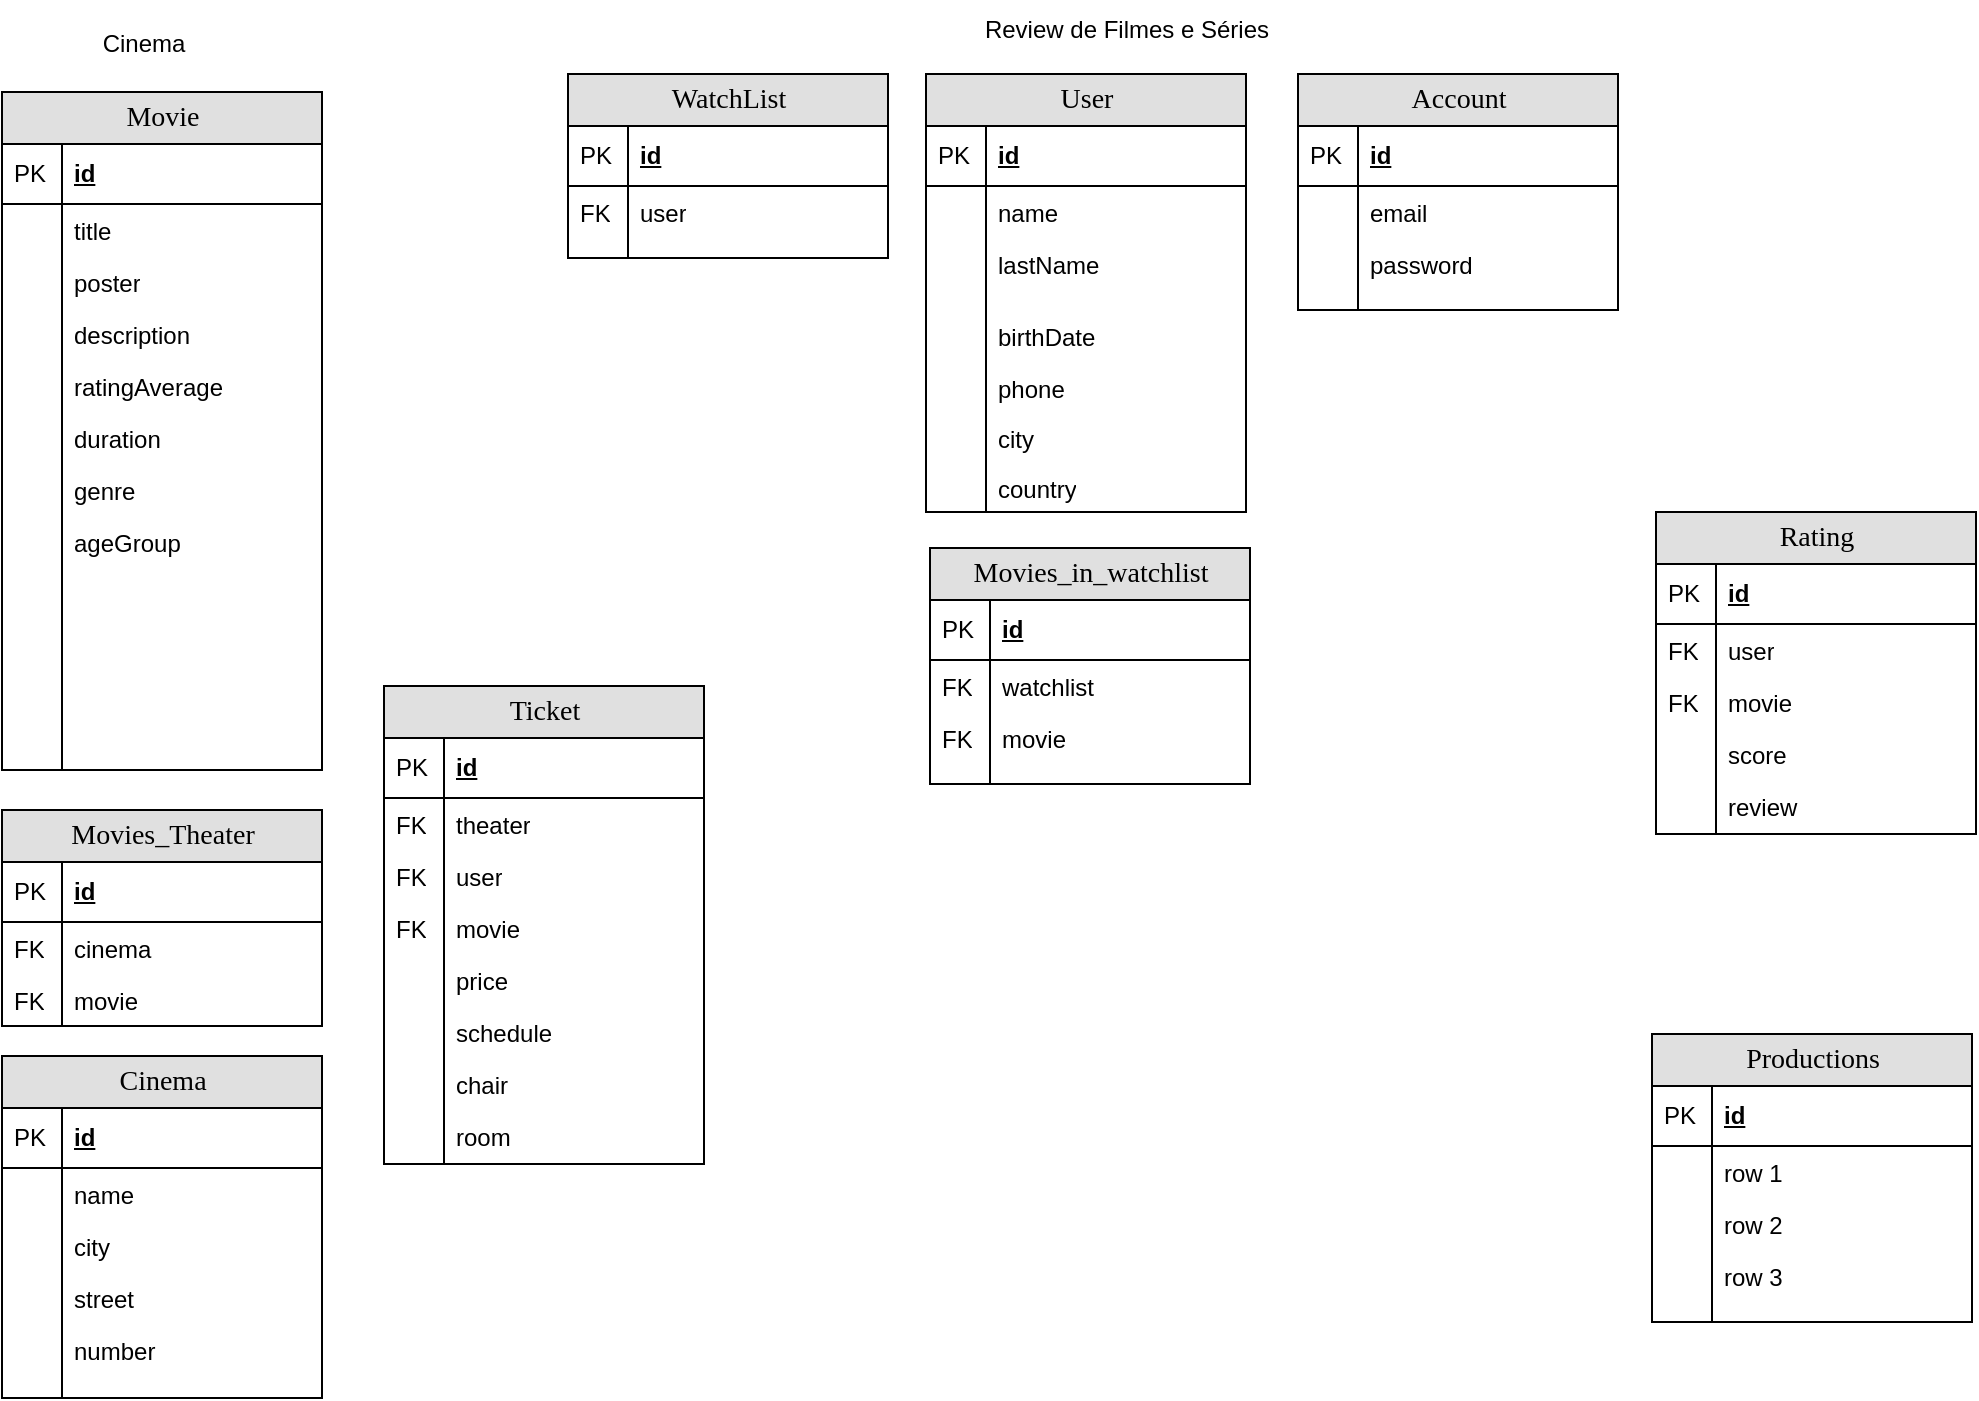 <mxfile version="17.4.0" type="device"><diagram name="RottenTomatoes" id="DR0X0hv3AWiVY8nix9t_"><mxGraphModel dx="1422" dy="763" grid="0" gridSize="10" guides="1" tooltips="1" connect="1" arrows="1" fold="1" page="1" pageScale="1" pageWidth="1100" pageHeight="850" math="0" shadow="0"><root><mxCell id="aHK4C0PspnVgb2qgL9tN-0"/><mxCell id="aHK4C0PspnVgb2qgL9tN-1" parent="aHK4C0PspnVgb2qgL9tN-0"/><mxCell id="aHK4C0PspnVgb2qgL9tN-2" value="User" style="swimlane;html=1;fontStyle=0;childLayout=stackLayout;horizontal=1;startSize=26;fillColor=#e0e0e0;horizontalStack=0;resizeParent=1;resizeLast=0;collapsible=1;marginBottom=0;swimlaneFillColor=#ffffff;align=center;rounded=0;shadow=0;comic=0;labelBackgroundColor=none;strokeWidth=1;fontFamily=Verdana;fontSize=14;swimlaneLine=1;" parent="aHK4C0PspnVgb2qgL9tN-1" vertex="1"><mxGeometry x="507" y="47" width="160" height="219" as="geometry"/></mxCell><mxCell id="aHK4C0PspnVgb2qgL9tN-3" value="id" style="shape=partialRectangle;top=0;left=0;right=0;bottom=1;html=1;align=left;verticalAlign=middle;fillColor=none;spacingLeft=34;spacingRight=4;whiteSpace=wrap;overflow=hidden;rotatable=0;points=[[0,0.5],[1,0.5]];portConstraint=eastwest;dropTarget=0;fontStyle=5;" parent="aHK4C0PspnVgb2qgL9tN-2" vertex="1"><mxGeometry y="26" width="160" height="30" as="geometry"/></mxCell><mxCell id="aHK4C0PspnVgb2qgL9tN-4" value="PK" style="shape=partialRectangle;top=0;left=0;bottom=0;html=1;fillColor=none;align=left;verticalAlign=middle;spacingLeft=4;spacingRight=4;whiteSpace=wrap;overflow=hidden;rotatable=0;points=[];portConstraint=eastwest;part=1;" parent="aHK4C0PspnVgb2qgL9tN-3" vertex="1" connectable="0"><mxGeometry width="30" height="30" as="geometry"/></mxCell><mxCell id="aHK4C0PspnVgb2qgL9tN-5" value="name" style="shape=partialRectangle;top=0;left=0;right=0;bottom=0;html=1;align=left;verticalAlign=top;fillColor=none;spacingLeft=34;spacingRight=4;whiteSpace=wrap;overflow=hidden;rotatable=0;points=[[0,0.5],[1,0.5]];portConstraint=eastwest;dropTarget=0;" parent="aHK4C0PspnVgb2qgL9tN-2" vertex="1"><mxGeometry y="56" width="160" height="26" as="geometry"/></mxCell><mxCell id="aHK4C0PspnVgb2qgL9tN-6" value="" style="shape=partialRectangle;top=0;left=0;bottom=0;html=1;fillColor=none;align=left;verticalAlign=top;spacingLeft=4;spacingRight=4;whiteSpace=wrap;overflow=hidden;rotatable=0;points=[];portConstraint=eastwest;part=1;" parent="aHK4C0PspnVgb2qgL9tN-5" vertex="1" connectable="0"><mxGeometry width="30" height="26" as="geometry"/></mxCell><mxCell id="aHK4C0PspnVgb2qgL9tN-9" value="lastName" style="shape=partialRectangle;top=0;left=0;right=0;bottom=0;html=1;align=left;verticalAlign=top;fillColor=none;spacingLeft=34;spacingRight=4;whiteSpace=wrap;overflow=hidden;rotatable=0;points=[[0,0.5],[1,0.5]];portConstraint=eastwest;dropTarget=0;" parent="aHK4C0PspnVgb2qgL9tN-2" vertex="1"><mxGeometry y="82" width="160" height="26" as="geometry"/></mxCell><mxCell id="aHK4C0PspnVgb2qgL9tN-10" value="" style="shape=partialRectangle;top=0;left=0;bottom=0;html=1;fillColor=none;align=left;verticalAlign=top;spacingLeft=4;spacingRight=4;whiteSpace=wrap;overflow=hidden;rotatable=0;points=[];portConstraint=eastwest;part=1;" parent="aHK4C0PspnVgb2qgL9tN-9" vertex="1" connectable="0"><mxGeometry width="30" height="26" as="geometry"/></mxCell><mxCell id="aHK4C0PspnVgb2qgL9tN-11" value="" style="shape=partialRectangle;top=0;left=0;right=0;bottom=0;html=1;align=left;verticalAlign=top;fillColor=none;spacingLeft=34;spacingRight=4;whiteSpace=wrap;overflow=hidden;rotatable=0;points=[[0,0.5],[1,0.5]];portConstraint=eastwest;dropTarget=0;" parent="aHK4C0PspnVgb2qgL9tN-2" vertex="1"><mxGeometry y="108" width="160" height="10" as="geometry"/></mxCell><mxCell id="aHK4C0PspnVgb2qgL9tN-12" value="" style="shape=partialRectangle;top=0;left=0;bottom=0;html=1;fillColor=none;align=left;verticalAlign=top;spacingLeft=4;spacingRight=4;whiteSpace=wrap;overflow=hidden;rotatable=0;points=[];portConstraint=eastwest;part=1;" parent="aHK4C0PspnVgb2qgL9tN-11" vertex="1" connectable="0"><mxGeometry width="30" height="10" as="geometry"/></mxCell><mxCell id="a9P1mCTKXhjv1xPVYk3y-61" value="birthDate" style="shape=partialRectangle;top=0;left=0;right=0;bottom=0;html=1;align=left;verticalAlign=top;fillColor=none;spacingLeft=34;spacingRight=4;whiteSpace=wrap;overflow=hidden;rotatable=0;points=[[0,0.5],[1,0.5]];portConstraint=eastwest;dropTarget=0;" parent="aHK4C0PspnVgb2qgL9tN-2" vertex="1"><mxGeometry y="118" width="160" height="26" as="geometry"/></mxCell><mxCell id="a9P1mCTKXhjv1xPVYk3y-62" value="" style="shape=partialRectangle;top=0;left=0;bottom=0;html=1;fillColor=none;align=left;verticalAlign=top;spacingLeft=4;spacingRight=4;whiteSpace=wrap;overflow=hidden;rotatable=0;points=[];portConstraint=eastwest;part=1;" parent="a9P1mCTKXhjv1xPVYk3y-61" vertex="1" connectable="0"><mxGeometry width="30" height="26" as="geometry"/></mxCell><mxCell id="a9P1mCTKXhjv1xPVYk3y-63" value="phone" style="shape=partialRectangle;top=0;left=0;right=0;bottom=0;html=1;align=left;verticalAlign=top;fillColor=none;spacingLeft=34;spacingRight=4;whiteSpace=wrap;overflow=hidden;rotatable=0;points=[[0,0.5],[1,0.5]];portConstraint=eastwest;dropTarget=0;" parent="aHK4C0PspnVgb2qgL9tN-2" vertex="1"><mxGeometry y="144" width="160" height="25" as="geometry"/></mxCell><mxCell id="a9P1mCTKXhjv1xPVYk3y-64" value="" style="shape=partialRectangle;top=0;left=0;bottom=0;html=1;fillColor=none;align=left;verticalAlign=top;spacingLeft=4;spacingRight=4;whiteSpace=wrap;overflow=hidden;rotatable=0;points=[];portConstraint=eastwest;part=1;" parent="a9P1mCTKXhjv1xPVYk3y-63" vertex="1" connectable="0"><mxGeometry width="30" height="25" as="geometry"/></mxCell><mxCell id="a9P1mCTKXhjv1xPVYk3y-67" value="city" style="shape=partialRectangle;top=0;left=0;right=0;bottom=0;html=1;align=left;verticalAlign=top;fillColor=none;spacingLeft=34;spacingRight=4;whiteSpace=wrap;overflow=hidden;rotatable=0;points=[[0,0.5],[1,0.5]];portConstraint=eastwest;dropTarget=0;" parent="aHK4C0PspnVgb2qgL9tN-2" vertex="1"><mxGeometry y="169" width="160" height="25" as="geometry"/></mxCell><mxCell id="a9P1mCTKXhjv1xPVYk3y-68" value="" style="shape=partialRectangle;top=0;left=0;bottom=0;html=1;fillColor=none;align=left;verticalAlign=top;spacingLeft=4;spacingRight=4;whiteSpace=wrap;overflow=hidden;rotatable=0;points=[];portConstraint=eastwest;part=1;" parent="a9P1mCTKXhjv1xPVYk3y-67" vertex="1" connectable="0"><mxGeometry width="30" height="25" as="geometry"/></mxCell><mxCell id="a9P1mCTKXhjv1xPVYk3y-65" value="country" style="shape=partialRectangle;top=0;left=0;right=0;bottom=0;html=1;align=left;verticalAlign=top;fillColor=none;spacingLeft=34;spacingRight=4;whiteSpace=wrap;overflow=hidden;rotatable=0;points=[[0,0.5],[1,0.5]];portConstraint=eastwest;dropTarget=0;" parent="aHK4C0PspnVgb2qgL9tN-2" vertex="1"><mxGeometry y="194" width="160" height="25" as="geometry"/></mxCell><mxCell id="a9P1mCTKXhjv1xPVYk3y-66" value="" style="shape=partialRectangle;top=0;left=0;bottom=0;html=1;fillColor=none;align=left;verticalAlign=top;spacingLeft=4;spacingRight=4;whiteSpace=wrap;overflow=hidden;rotatable=0;points=[];portConstraint=eastwest;part=1;" parent="a9P1mCTKXhjv1xPVYk3y-65" vertex="1" connectable="0"><mxGeometry width="30" height="25" as="geometry"/></mxCell><mxCell id="aHK4C0PspnVgb2qgL9tN-13" value="Productions" style="swimlane;html=1;fontStyle=0;childLayout=stackLayout;horizontal=1;startSize=26;fillColor=#e0e0e0;horizontalStack=0;resizeParent=1;resizeLast=0;collapsible=1;marginBottom=0;swimlaneFillColor=#ffffff;align=center;rounded=0;shadow=0;comic=0;labelBackgroundColor=none;strokeWidth=1;fontFamily=Verdana;fontSize=14" parent="aHK4C0PspnVgb2qgL9tN-1" vertex="1"><mxGeometry x="870" y="527" width="160" height="144" as="geometry"/></mxCell><mxCell id="aHK4C0PspnVgb2qgL9tN-14" value="id" style="shape=partialRectangle;top=0;left=0;right=0;bottom=1;html=1;align=left;verticalAlign=middle;fillColor=none;spacingLeft=34;spacingRight=4;whiteSpace=wrap;overflow=hidden;rotatable=0;points=[[0,0.5],[1,0.5]];portConstraint=eastwest;dropTarget=0;fontStyle=5;" parent="aHK4C0PspnVgb2qgL9tN-13" vertex="1"><mxGeometry y="26" width="160" height="30" as="geometry"/></mxCell><mxCell id="aHK4C0PspnVgb2qgL9tN-15" value="PK" style="shape=partialRectangle;top=0;left=0;bottom=0;html=1;fillColor=none;align=left;verticalAlign=middle;spacingLeft=4;spacingRight=4;whiteSpace=wrap;overflow=hidden;rotatable=0;points=[];portConstraint=eastwest;part=1;" parent="aHK4C0PspnVgb2qgL9tN-14" vertex="1" connectable="0"><mxGeometry width="30" height="30" as="geometry"/></mxCell><mxCell id="aHK4C0PspnVgb2qgL9tN-16" value="row 1" style="shape=partialRectangle;top=0;left=0;right=0;bottom=0;html=1;align=left;verticalAlign=top;fillColor=none;spacingLeft=34;spacingRight=4;whiteSpace=wrap;overflow=hidden;rotatable=0;points=[[0,0.5],[1,0.5]];portConstraint=eastwest;dropTarget=0;" parent="aHK4C0PspnVgb2qgL9tN-13" vertex="1"><mxGeometry y="56" width="160" height="26" as="geometry"/></mxCell><mxCell id="aHK4C0PspnVgb2qgL9tN-17" value="" style="shape=partialRectangle;top=0;left=0;bottom=0;html=1;fillColor=none;align=left;verticalAlign=top;spacingLeft=4;spacingRight=4;whiteSpace=wrap;overflow=hidden;rotatable=0;points=[];portConstraint=eastwest;part=1;" parent="aHK4C0PspnVgb2qgL9tN-16" vertex="1" connectable="0"><mxGeometry width="30" height="26" as="geometry"/></mxCell><mxCell id="aHK4C0PspnVgb2qgL9tN-18" value="row 2" style="shape=partialRectangle;top=0;left=0;right=0;bottom=0;html=1;align=left;verticalAlign=top;fillColor=none;spacingLeft=34;spacingRight=4;whiteSpace=wrap;overflow=hidden;rotatable=0;points=[[0,0.5],[1,0.5]];portConstraint=eastwest;dropTarget=0;" parent="aHK4C0PspnVgb2qgL9tN-13" vertex="1"><mxGeometry y="82" width="160" height="26" as="geometry"/></mxCell><mxCell id="aHK4C0PspnVgb2qgL9tN-19" value="" style="shape=partialRectangle;top=0;left=0;bottom=0;html=1;fillColor=none;align=left;verticalAlign=top;spacingLeft=4;spacingRight=4;whiteSpace=wrap;overflow=hidden;rotatable=0;points=[];portConstraint=eastwest;part=1;" parent="aHK4C0PspnVgb2qgL9tN-18" vertex="1" connectable="0"><mxGeometry width="30" height="26" as="geometry"/></mxCell><mxCell id="aHK4C0PspnVgb2qgL9tN-20" value="row 3" style="shape=partialRectangle;top=0;left=0;right=0;bottom=0;html=1;align=left;verticalAlign=top;fillColor=none;spacingLeft=34;spacingRight=4;whiteSpace=wrap;overflow=hidden;rotatable=0;points=[[0,0.5],[1,0.5]];portConstraint=eastwest;dropTarget=0;" parent="aHK4C0PspnVgb2qgL9tN-13" vertex="1"><mxGeometry y="108" width="160" height="26" as="geometry"/></mxCell><mxCell id="aHK4C0PspnVgb2qgL9tN-21" value="" style="shape=partialRectangle;top=0;left=0;bottom=0;html=1;fillColor=none;align=left;verticalAlign=top;spacingLeft=4;spacingRight=4;whiteSpace=wrap;overflow=hidden;rotatable=0;points=[];portConstraint=eastwest;part=1;" parent="aHK4C0PspnVgb2qgL9tN-20" vertex="1" connectable="0"><mxGeometry width="30" height="26" as="geometry"/></mxCell><mxCell id="aHK4C0PspnVgb2qgL9tN-22" value="" style="shape=partialRectangle;top=0;left=0;right=0;bottom=0;html=1;align=left;verticalAlign=top;fillColor=none;spacingLeft=34;spacingRight=4;whiteSpace=wrap;overflow=hidden;rotatable=0;points=[[0,0.5],[1,0.5]];portConstraint=eastwest;dropTarget=0;" parent="aHK4C0PspnVgb2qgL9tN-13" vertex="1"><mxGeometry y="134" width="160" height="10" as="geometry"/></mxCell><mxCell id="aHK4C0PspnVgb2qgL9tN-23" value="" style="shape=partialRectangle;top=0;left=0;bottom=0;html=1;fillColor=none;align=left;verticalAlign=top;spacingLeft=4;spacingRight=4;whiteSpace=wrap;overflow=hidden;rotatable=0;points=[];portConstraint=eastwest;part=1;" parent="aHK4C0PspnVgb2qgL9tN-22" vertex="1" connectable="0"><mxGeometry width="30" height="10" as="geometry"/></mxCell><mxCell id="aHK4C0PspnVgb2qgL9tN-24" value="Rating" style="swimlane;html=1;fontStyle=0;childLayout=stackLayout;horizontal=1;startSize=26;fillColor=#e0e0e0;horizontalStack=0;resizeParent=1;resizeLast=0;collapsible=1;marginBottom=0;swimlaneFillColor=#ffffff;align=center;rounded=0;shadow=0;comic=0;labelBackgroundColor=none;strokeWidth=1;fontFamily=Verdana;fontSize=14" parent="aHK4C0PspnVgb2qgL9tN-1" vertex="1"><mxGeometry x="872" y="266" width="160" height="161" as="geometry"/></mxCell><mxCell id="aHK4C0PspnVgb2qgL9tN-25" value="id" style="shape=partialRectangle;top=0;left=0;right=0;bottom=1;html=1;align=left;verticalAlign=middle;fillColor=none;spacingLeft=34;spacingRight=4;whiteSpace=wrap;overflow=hidden;rotatable=0;points=[[0,0.5],[1,0.5]];portConstraint=eastwest;dropTarget=0;fontStyle=5;" parent="aHK4C0PspnVgb2qgL9tN-24" vertex="1"><mxGeometry y="26" width="160" height="30" as="geometry"/></mxCell><mxCell id="aHK4C0PspnVgb2qgL9tN-26" value="PK" style="shape=partialRectangle;top=0;left=0;bottom=0;html=1;fillColor=none;align=left;verticalAlign=middle;spacingLeft=4;spacingRight=4;whiteSpace=wrap;overflow=hidden;rotatable=0;points=[];portConstraint=eastwest;part=1;" parent="aHK4C0PspnVgb2qgL9tN-25" vertex="1" connectable="0"><mxGeometry width="30" height="30" as="geometry"/></mxCell><mxCell id="aHK4C0PspnVgb2qgL9tN-27" value="user" style="shape=partialRectangle;top=0;left=0;right=0;bottom=0;html=1;align=left;verticalAlign=top;fillColor=none;spacingLeft=34;spacingRight=4;whiteSpace=wrap;overflow=hidden;rotatable=0;points=[[0,0.5],[1,0.5]];portConstraint=eastwest;dropTarget=0;" parent="aHK4C0PspnVgb2qgL9tN-24" vertex="1"><mxGeometry y="56" width="160" height="26" as="geometry"/></mxCell><mxCell id="aHK4C0PspnVgb2qgL9tN-28" value="FK" style="shape=partialRectangle;top=0;left=0;bottom=0;html=1;fillColor=none;align=left;verticalAlign=top;spacingLeft=4;spacingRight=4;whiteSpace=wrap;overflow=hidden;rotatable=0;points=[];portConstraint=eastwest;part=1;" parent="aHK4C0PspnVgb2qgL9tN-27" vertex="1" connectable="0"><mxGeometry width="30" height="26" as="geometry"/></mxCell><mxCell id="aHK4C0PspnVgb2qgL9tN-29" value="movie" style="shape=partialRectangle;top=0;left=0;right=0;bottom=0;html=1;align=left;verticalAlign=top;fillColor=none;spacingLeft=34;spacingRight=4;whiteSpace=wrap;overflow=hidden;rotatable=0;points=[[0,0.5],[1,0.5]];portConstraint=eastwest;dropTarget=0;" parent="aHK4C0PspnVgb2qgL9tN-24" vertex="1"><mxGeometry y="82" width="160" height="26" as="geometry"/></mxCell><mxCell id="aHK4C0PspnVgb2qgL9tN-30" value="FK" style="shape=partialRectangle;top=0;left=0;bottom=0;html=1;fillColor=none;align=left;verticalAlign=top;spacingLeft=4;spacingRight=4;whiteSpace=wrap;overflow=hidden;rotatable=0;points=[];portConstraint=eastwest;part=1;" parent="aHK4C0PspnVgb2qgL9tN-29" vertex="1" connectable="0"><mxGeometry width="30" height="26" as="geometry"/></mxCell><mxCell id="aHK4C0PspnVgb2qgL9tN-31" value="score" style="shape=partialRectangle;top=0;left=0;right=0;bottom=0;html=1;align=left;verticalAlign=top;fillColor=none;spacingLeft=34;spacingRight=4;whiteSpace=wrap;overflow=hidden;rotatable=0;points=[[0,0.5],[1,0.5]];portConstraint=eastwest;dropTarget=0;" parent="aHK4C0PspnVgb2qgL9tN-24" vertex="1"><mxGeometry y="108" width="160" height="26" as="geometry"/></mxCell><mxCell id="aHK4C0PspnVgb2qgL9tN-32" value="" style="shape=partialRectangle;top=0;left=0;bottom=0;html=1;fillColor=none;align=left;verticalAlign=top;spacingLeft=4;spacingRight=4;whiteSpace=wrap;overflow=hidden;rotatable=0;points=[];portConstraint=eastwest;part=1;" parent="aHK4C0PspnVgb2qgL9tN-31" vertex="1" connectable="0"><mxGeometry width="30" height="26" as="geometry"/></mxCell><mxCell id="VkgyCpruVL_7nRm2e1j5-2" value="review" style="shape=partialRectangle;top=0;left=0;right=0;bottom=0;html=1;align=left;verticalAlign=top;fillColor=none;spacingLeft=34;spacingRight=4;whiteSpace=wrap;overflow=hidden;rotatable=0;points=[[0,0.5],[1,0.5]];portConstraint=eastwest;dropTarget=0;" vertex="1" parent="aHK4C0PspnVgb2qgL9tN-24"><mxGeometry y="134" width="160" height="26" as="geometry"/></mxCell><mxCell id="VkgyCpruVL_7nRm2e1j5-3" value="" style="shape=partialRectangle;top=0;left=0;bottom=0;html=1;fillColor=none;align=left;verticalAlign=top;spacingLeft=4;spacingRight=4;whiteSpace=wrap;overflow=hidden;rotatable=0;points=[];portConstraint=eastwest;part=1;" vertex="1" connectable="0" parent="VkgyCpruVL_7nRm2e1j5-2"><mxGeometry width="30" height="26" as="geometry"/></mxCell><mxCell id="aHK4C0PspnVgb2qgL9tN-35" value="Account" style="swimlane;html=1;fontStyle=0;childLayout=stackLayout;horizontal=1;startSize=26;fillColor=#e0e0e0;horizontalStack=0;resizeParent=1;resizeLast=0;collapsible=1;marginBottom=0;swimlaneFillColor=#ffffff;align=center;rounded=0;shadow=0;comic=0;labelBackgroundColor=none;strokeWidth=1;fontFamily=Verdana;fontSize=14;swimlaneLine=1;" parent="aHK4C0PspnVgb2qgL9tN-1" vertex="1"><mxGeometry x="693" y="47" width="160" height="118" as="geometry"/></mxCell><mxCell id="aHK4C0PspnVgb2qgL9tN-36" value="id" style="shape=partialRectangle;top=0;left=0;right=0;bottom=1;html=1;align=left;verticalAlign=middle;fillColor=none;spacingLeft=34;spacingRight=4;whiteSpace=wrap;overflow=hidden;rotatable=0;points=[[0,0.5],[1,0.5]];portConstraint=eastwest;dropTarget=0;fontStyle=5;" parent="aHK4C0PspnVgb2qgL9tN-35" vertex="1"><mxGeometry y="26" width="160" height="30" as="geometry"/></mxCell><mxCell id="aHK4C0PspnVgb2qgL9tN-37" value="PK" style="shape=partialRectangle;top=0;left=0;bottom=0;html=1;fillColor=none;align=left;verticalAlign=middle;spacingLeft=4;spacingRight=4;whiteSpace=wrap;overflow=hidden;rotatable=0;points=[];portConstraint=eastwest;part=1;" parent="aHK4C0PspnVgb2qgL9tN-36" vertex="1" connectable="0"><mxGeometry width="30" height="30" as="geometry"/></mxCell><mxCell id="aHK4C0PspnVgb2qgL9tN-38" value="email" style="shape=partialRectangle;top=0;left=0;right=0;bottom=0;html=1;align=left;verticalAlign=top;fillColor=none;spacingLeft=34;spacingRight=4;whiteSpace=wrap;overflow=hidden;rotatable=0;points=[[0,0.5],[1,0.5]];portConstraint=eastwest;dropTarget=0;" parent="aHK4C0PspnVgb2qgL9tN-35" vertex="1"><mxGeometry y="56" width="160" height="26" as="geometry"/></mxCell><mxCell id="aHK4C0PspnVgb2qgL9tN-39" value="" style="shape=partialRectangle;top=0;left=0;bottom=0;html=1;fillColor=none;align=left;verticalAlign=top;spacingLeft=4;spacingRight=4;whiteSpace=wrap;overflow=hidden;rotatable=0;points=[];portConstraint=eastwest;part=1;" parent="aHK4C0PspnVgb2qgL9tN-38" vertex="1" connectable="0"><mxGeometry width="30" height="26" as="geometry"/></mxCell><mxCell id="aHK4C0PspnVgb2qgL9tN-40" value="password" style="shape=partialRectangle;top=0;left=0;right=0;bottom=0;html=1;align=left;verticalAlign=top;fillColor=none;spacingLeft=34;spacingRight=4;whiteSpace=wrap;overflow=hidden;rotatable=0;points=[[0,0.5],[1,0.5]];portConstraint=eastwest;dropTarget=0;" parent="aHK4C0PspnVgb2qgL9tN-35" vertex="1"><mxGeometry y="82" width="160" height="26" as="geometry"/></mxCell><mxCell id="aHK4C0PspnVgb2qgL9tN-41" value="" style="shape=partialRectangle;top=0;left=0;bottom=0;html=1;fillColor=none;align=left;verticalAlign=top;spacingLeft=4;spacingRight=4;whiteSpace=wrap;overflow=hidden;rotatable=0;points=[];portConstraint=eastwest;part=1;" parent="aHK4C0PspnVgb2qgL9tN-40" vertex="1" connectable="0"><mxGeometry width="30" height="26" as="geometry"/></mxCell><mxCell id="aHK4C0PspnVgb2qgL9tN-44" value="" style="shape=partialRectangle;top=0;left=0;right=0;bottom=0;html=1;align=left;verticalAlign=top;fillColor=none;spacingLeft=34;spacingRight=4;whiteSpace=wrap;overflow=hidden;rotatable=0;points=[[0,0.5],[1,0.5]];portConstraint=eastwest;dropTarget=0;" parent="aHK4C0PspnVgb2qgL9tN-35" vertex="1"><mxGeometry y="108" width="160" height="10" as="geometry"/></mxCell><mxCell id="aHK4C0PspnVgb2qgL9tN-45" value="" style="shape=partialRectangle;top=0;left=0;bottom=0;html=1;fillColor=none;align=left;verticalAlign=top;spacingLeft=4;spacingRight=4;whiteSpace=wrap;overflow=hidden;rotatable=0;points=[];portConstraint=eastwest;part=1;" parent="aHK4C0PspnVgb2qgL9tN-44" vertex="1" connectable="0"><mxGeometry width="30" height="10" as="geometry"/></mxCell><mxCell id="aHK4C0PspnVgb2qgL9tN-79" value="WatchList" style="swimlane;html=1;fontStyle=0;childLayout=stackLayout;horizontal=1;startSize=26;fillColor=#e0e0e0;horizontalStack=0;resizeParent=1;resizeLast=0;collapsible=1;marginBottom=0;swimlaneFillColor=#ffffff;align=center;rounded=0;shadow=0;comic=0;labelBackgroundColor=none;strokeWidth=1;fontFamily=Verdana;fontSize=14" parent="aHK4C0PspnVgb2qgL9tN-1" vertex="1"><mxGeometry x="328" y="47" width="160" height="92" as="geometry"/></mxCell><mxCell id="aHK4C0PspnVgb2qgL9tN-80" value="id" style="shape=partialRectangle;top=0;left=0;right=0;bottom=1;html=1;align=left;verticalAlign=middle;fillColor=none;spacingLeft=34;spacingRight=4;whiteSpace=wrap;overflow=hidden;rotatable=0;points=[[0,0.5],[1,0.5]];portConstraint=eastwest;dropTarget=0;fontStyle=5;" parent="aHK4C0PspnVgb2qgL9tN-79" vertex="1"><mxGeometry y="26" width="160" height="30" as="geometry"/></mxCell><mxCell id="aHK4C0PspnVgb2qgL9tN-81" value="PK" style="shape=partialRectangle;top=0;left=0;bottom=0;html=1;fillColor=none;align=left;verticalAlign=middle;spacingLeft=4;spacingRight=4;whiteSpace=wrap;overflow=hidden;rotatable=0;points=[];portConstraint=eastwest;part=1;" parent="aHK4C0PspnVgb2qgL9tN-80" vertex="1" connectable="0"><mxGeometry width="30" height="30" as="geometry"/></mxCell><mxCell id="aHK4C0PspnVgb2qgL9tN-82" value="user" style="shape=partialRectangle;top=0;left=0;right=0;bottom=0;html=1;align=left;verticalAlign=top;fillColor=none;spacingLeft=34;spacingRight=4;whiteSpace=wrap;overflow=hidden;rotatable=0;points=[[0,0.5],[1,0.5]];portConstraint=eastwest;dropTarget=0;" parent="aHK4C0PspnVgb2qgL9tN-79" vertex="1"><mxGeometry y="56" width="160" height="26" as="geometry"/></mxCell><mxCell id="aHK4C0PspnVgb2qgL9tN-83" value="FK" style="shape=partialRectangle;top=0;left=0;bottom=0;html=1;fillColor=none;align=left;verticalAlign=top;spacingLeft=4;spacingRight=4;whiteSpace=wrap;overflow=hidden;rotatable=0;points=[];portConstraint=eastwest;part=1;" parent="aHK4C0PspnVgb2qgL9tN-82" vertex="1" connectable="0"><mxGeometry width="30" height="26" as="geometry"/></mxCell><mxCell id="aHK4C0PspnVgb2qgL9tN-88" value="" style="shape=partialRectangle;top=0;left=0;right=0;bottom=0;html=1;align=left;verticalAlign=top;fillColor=none;spacingLeft=34;spacingRight=4;whiteSpace=wrap;overflow=hidden;rotatable=0;points=[[0,0.5],[1,0.5]];portConstraint=eastwest;dropTarget=0;" parent="aHK4C0PspnVgb2qgL9tN-79" vertex="1"><mxGeometry y="82" width="160" height="10" as="geometry"/></mxCell><mxCell id="aHK4C0PspnVgb2qgL9tN-89" value="" style="shape=partialRectangle;top=0;left=0;bottom=0;html=1;fillColor=none;align=left;verticalAlign=top;spacingLeft=4;spacingRight=4;whiteSpace=wrap;overflow=hidden;rotatable=0;points=[];portConstraint=eastwest;part=1;" parent="aHK4C0PspnVgb2qgL9tN-88" vertex="1" connectable="0"><mxGeometry width="30" height="10" as="geometry"/></mxCell><mxCell id="S0InSsUaVe5bVqwkCDL3-0" value="Movie" style="swimlane;html=1;fontStyle=0;childLayout=stackLayout;horizontal=1;startSize=26;fillColor=#e0e0e0;horizontalStack=0;resizeParent=1;resizeLast=0;collapsible=1;marginBottom=0;swimlaneFillColor=#ffffff;align=center;rounded=0;shadow=0;comic=0;labelBackgroundColor=none;strokeWidth=1;fontFamily=Verdana;fontSize=14" parent="aHK4C0PspnVgb2qgL9tN-1" vertex="1"><mxGeometry x="45" y="56" width="160" height="339" as="geometry"/></mxCell><mxCell id="S0InSsUaVe5bVqwkCDL3-1" value="id" style="shape=partialRectangle;top=0;left=0;right=0;bottom=1;html=1;align=left;verticalAlign=middle;fillColor=none;spacingLeft=34;spacingRight=4;whiteSpace=wrap;overflow=hidden;rotatable=0;points=[[0,0.5],[1,0.5]];portConstraint=eastwest;dropTarget=0;fontStyle=5;" parent="S0InSsUaVe5bVqwkCDL3-0" vertex="1"><mxGeometry y="26" width="160" height="30" as="geometry"/></mxCell><mxCell id="S0InSsUaVe5bVqwkCDL3-2" value="PK" style="shape=partialRectangle;top=0;left=0;bottom=0;html=1;fillColor=none;align=left;verticalAlign=middle;spacingLeft=4;spacingRight=4;whiteSpace=wrap;overflow=hidden;rotatable=0;points=[];portConstraint=eastwest;part=1;" parent="S0InSsUaVe5bVqwkCDL3-1" vertex="1" connectable="0"><mxGeometry width="30" height="30" as="geometry"/></mxCell><mxCell id="S0InSsUaVe5bVqwkCDL3-3" value="title" style="shape=partialRectangle;top=0;left=0;right=0;bottom=0;html=1;align=left;verticalAlign=top;fillColor=none;spacingLeft=34;spacingRight=4;whiteSpace=wrap;overflow=hidden;rotatable=0;points=[[0,0.5],[1,0.5]];portConstraint=eastwest;dropTarget=0;" parent="S0InSsUaVe5bVqwkCDL3-0" vertex="1"><mxGeometry y="56" width="160" height="26" as="geometry"/></mxCell><mxCell id="S0InSsUaVe5bVqwkCDL3-4" value="" style="shape=partialRectangle;top=0;left=0;bottom=0;html=1;fillColor=none;align=left;verticalAlign=top;spacingLeft=4;spacingRight=4;whiteSpace=wrap;overflow=hidden;rotatable=0;points=[];portConstraint=eastwest;part=1;" parent="S0InSsUaVe5bVqwkCDL3-3" vertex="1" connectable="0"><mxGeometry width="30" height="26" as="geometry"/></mxCell><mxCell id="S0InSsUaVe5bVqwkCDL3-5" value="poster" style="shape=partialRectangle;top=0;left=0;right=0;bottom=0;html=1;align=left;verticalAlign=top;fillColor=none;spacingLeft=34;spacingRight=4;whiteSpace=wrap;overflow=hidden;rotatable=0;points=[[0,0.5],[1,0.5]];portConstraint=eastwest;dropTarget=0;" parent="S0InSsUaVe5bVqwkCDL3-0" vertex="1"><mxGeometry y="82" width="160" height="26" as="geometry"/></mxCell><mxCell id="S0InSsUaVe5bVqwkCDL3-6" value="" style="shape=partialRectangle;top=0;left=0;bottom=0;html=1;fillColor=none;align=left;verticalAlign=top;spacingLeft=4;spacingRight=4;whiteSpace=wrap;overflow=hidden;rotatable=0;points=[];portConstraint=eastwest;part=1;" parent="S0InSsUaVe5bVqwkCDL3-5" vertex="1" connectable="0"><mxGeometry width="30" height="26" as="geometry"/></mxCell><mxCell id="a9P1mCTKXhjv1xPVYk3y-4" value="description" style="shape=partialRectangle;top=0;left=0;right=0;bottom=0;html=1;align=left;verticalAlign=top;fillColor=none;spacingLeft=34;spacingRight=4;whiteSpace=wrap;overflow=hidden;rotatable=0;points=[[0,0.5],[1,0.5]];portConstraint=eastwest;dropTarget=0;" parent="S0InSsUaVe5bVqwkCDL3-0" vertex="1"><mxGeometry y="108" width="160" height="26" as="geometry"/></mxCell><mxCell id="a9P1mCTKXhjv1xPVYk3y-5" value="" style="shape=partialRectangle;top=0;left=0;bottom=0;html=1;fillColor=none;align=left;verticalAlign=top;spacingLeft=4;spacingRight=4;whiteSpace=wrap;overflow=hidden;rotatable=0;points=[];portConstraint=eastwest;part=1;" parent="a9P1mCTKXhjv1xPVYk3y-4" vertex="1" connectable="0"><mxGeometry width="30" height="26" as="geometry"/></mxCell><mxCell id="a9P1mCTKXhjv1xPVYk3y-6" value="ratingAverage" style="shape=partialRectangle;top=0;left=0;right=0;bottom=0;html=1;align=left;verticalAlign=top;fillColor=none;spacingLeft=34;spacingRight=4;whiteSpace=wrap;overflow=hidden;rotatable=0;points=[[0,0.5],[1,0.5]];portConstraint=eastwest;dropTarget=0;" parent="S0InSsUaVe5bVqwkCDL3-0" vertex="1"><mxGeometry y="134" width="160" height="26" as="geometry"/></mxCell><mxCell id="a9P1mCTKXhjv1xPVYk3y-7" value="" style="shape=partialRectangle;top=0;left=0;bottom=0;html=1;fillColor=none;align=left;verticalAlign=top;spacingLeft=4;spacingRight=4;whiteSpace=wrap;overflow=hidden;rotatable=0;points=[];portConstraint=eastwest;part=1;" parent="a9P1mCTKXhjv1xPVYk3y-6" vertex="1" connectable="0"><mxGeometry width="30" height="26" as="geometry"/></mxCell><mxCell id="a9P1mCTKXhjv1xPVYk3y-12" value="duration&lt;br&gt;" style="shape=partialRectangle;top=0;left=0;right=0;bottom=0;html=1;align=left;verticalAlign=top;fillColor=none;spacingLeft=34;spacingRight=4;whiteSpace=wrap;overflow=hidden;rotatable=0;points=[[0,0.5],[1,0.5]];portConstraint=eastwest;dropTarget=0;" parent="S0InSsUaVe5bVqwkCDL3-0" vertex="1"><mxGeometry y="160" width="160" height="26" as="geometry"/></mxCell><mxCell id="a9P1mCTKXhjv1xPVYk3y-13" value="" style="shape=partialRectangle;top=0;left=0;bottom=0;html=1;fillColor=none;align=left;verticalAlign=top;spacingLeft=4;spacingRight=4;whiteSpace=wrap;overflow=hidden;rotatable=0;points=[];portConstraint=eastwest;part=1;" parent="a9P1mCTKXhjv1xPVYk3y-12" vertex="1" connectable="0"><mxGeometry width="30" height="26" as="geometry"/></mxCell><mxCell id="a9P1mCTKXhjv1xPVYk3y-14" value="genre" style="shape=partialRectangle;top=0;left=0;right=0;bottom=0;html=1;align=left;verticalAlign=top;fillColor=none;spacingLeft=34;spacingRight=4;whiteSpace=wrap;overflow=hidden;rotatable=0;points=[[0,0.5],[1,0.5]];portConstraint=eastwest;dropTarget=0;" parent="S0InSsUaVe5bVqwkCDL3-0" vertex="1"><mxGeometry y="186" width="160" height="26" as="geometry"/></mxCell><mxCell id="a9P1mCTKXhjv1xPVYk3y-15" value="" style="shape=partialRectangle;top=0;left=0;bottom=0;html=1;fillColor=none;align=left;verticalAlign=top;spacingLeft=4;spacingRight=4;whiteSpace=wrap;overflow=hidden;rotatable=0;points=[];portConstraint=eastwest;part=1;" parent="a9P1mCTKXhjv1xPVYk3y-14" vertex="1" connectable="0"><mxGeometry width="30" height="26" as="geometry"/></mxCell><mxCell id="a9P1mCTKXhjv1xPVYk3y-22" value="ageGroup" style="shape=partialRectangle;top=0;left=0;right=0;bottom=0;html=1;align=left;verticalAlign=top;fillColor=none;spacingLeft=34;spacingRight=4;whiteSpace=wrap;overflow=hidden;rotatable=0;points=[[0,0.5],[1,0.5]];portConstraint=eastwest;dropTarget=0;" parent="S0InSsUaVe5bVqwkCDL3-0" vertex="1"><mxGeometry y="212" width="160" height="36" as="geometry"/></mxCell><mxCell id="a9P1mCTKXhjv1xPVYk3y-23" value="" style="shape=partialRectangle;top=0;left=0;bottom=0;html=1;fillColor=none;align=left;verticalAlign=top;spacingLeft=4;spacingRight=4;whiteSpace=wrap;overflow=hidden;rotatable=0;points=[];portConstraint=eastwest;part=1;" parent="a9P1mCTKXhjv1xPVYk3y-22" vertex="1" connectable="0"><mxGeometry width="30" height="36" as="geometry"/></mxCell><mxCell id="S0InSsUaVe5bVqwkCDL3-9" value="" style="shape=partialRectangle;top=0;left=0;right=0;bottom=0;html=1;align=left;verticalAlign=top;fillColor=none;spacingLeft=34;spacingRight=4;whiteSpace=wrap;overflow=hidden;rotatable=0;points=[[0,0.5],[1,0.5]];portConstraint=eastwest;dropTarget=0;" parent="S0InSsUaVe5bVqwkCDL3-0" vertex="1"><mxGeometry y="248" width="160" height="91" as="geometry"/></mxCell><mxCell id="S0InSsUaVe5bVqwkCDL3-10" value="" style="shape=partialRectangle;top=0;left=0;bottom=0;html=1;fillColor=none;align=left;verticalAlign=top;spacingLeft=4;spacingRight=4;whiteSpace=wrap;overflow=hidden;rotatable=0;points=[];portConstraint=eastwest;part=1;" parent="S0InSsUaVe5bVqwkCDL3-9" vertex="1" connectable="0"><mxGeometry width="30" height="91" as="geometry"/></mxCell><mxCell id="S0InSsUaVe5bVqwkCDL3-11" value="Ticket" style="swimlane;html=1;fontStyle=0;childLayout=stackLayout;horizontal=1;startSize=26;fillColor=#e0e0e0;horizontalStack=0;resizeParent=1;resizeLast=0;collapsible=1;marginBottom=0;swimlaneFillColor=#ffffff;align=center;rounded=0;shadow=0;comic=0;labelBackgroundColor=none;strokeWidth=1;fontFamily=Verdana;fontSize=14" parent="aHK4C0PspnVgb2qgL9tN-1" vertex="1"><mxGeometry x="236" y="353" width="160" height="239" as="geometry"/></mxCell><mxCell id="S0InSsUaVe5bVqwkCDL3-12" value="id" style="shape=partialRectangle;top=0;left=0;right=0;bottom=1;html=1;align=left;verticalAlign=middle;fillColor=none;spacingLeft=34;spacingRight=4;whiteSpace=wrap;overflow=hidden;rotatable=0;points=[[0,0.5],[1,0.5]];portConstraint=eastwest;dropTarget=0;fontStyle=5;" parent="S0InSsUaVe5bVqwkCDL3-11" vertex="1"><mxGeometry y="26" width="160" height="30" as="geometry"/></mxCell><mxCell id="S0InSsUaVe5bVqwkCDL3-13" value="PK" style="shape=partialRectangle;top=0;left=0;bottom=0;html=1;fillColor=none;align=left;verticalAlign=middle;spacingLeft=4;spacingRight=4;whiteSpace=wrap;overflow=hidden;rotatable=0;points=[];portConstraint=eastwest;part=1;" parent="S0InSsUaVe5bVqwkCDL3-12" vertex="1" connectable="0"><mxGeometry width="30" height="30" as="geometry"/></mxCell><mxCell id="a9P1mCTKXhjv1xPVYk3y-18" value="theater" style="shape=partialRectangle;top=0;left=0;right=0;bottom=0;html=1;align=left;verticalAlign=top;fillColor=none;spacingLeft=34;spacingRight=4;whiteSpace=wrap;overflow=hidden;rotatable=0;points=[[0,0.5],[1,0.5]];portConstraint=eastwest;dropTarget=0;" parent="S0InSsUaVe5bVqwkCDL3-11" vertex="1"><mxGeometry y="56" width="160" height="26" as="geometry"/></mxCell><mxCell id="a9P1mCTKXhjv1xPVYk3y-19" value="FK" style="shape=partialRectangle;top=0;left=0;bottom=0;html=1;fillColor=none;align=left;verticalAlign=top;spacingLeft=4;spacingRight=4;whiteSpace=wrap;overflow=hidden;rotatable=0;points=[];portConstraint=eastwest;part=1;" parent="a9P1mCTKXhjv1xPVYk3y-18" vertex="1" connectable="0"><mxGeometry width="30" height="26" as="geometry"/></mxCell><mxCell id="a9P1mCTKXhjv1xPVYk3y-10" value="user" style="shape=partialRectangle;top=0;left=0;right=0;bottom=0;html=1;align=left;verticalAlign=top;fillColor=none;spacingLeft=34;spacingRight=4;whiteSpace=wrap;overflow=hidden;rotatable=0;points=[[0,0.5],[1,0.5]];portConstraint=eastwest;dropTarget=0;" parent="S0InSsUaVe5bVqwkCDL3-11" vertex="1"><mxGeometry y="82" width="160" height="26" as="geometry"/></mxCell><mxCell id="a9P1mCTKXhjv1xPVYk3y-11" value="FK" style="shape=partialRectangle;top=0;left=0;bottom=0;html=1;fillColor=none;align=left;verticalAlign=top;spacingLeft=4;spacingRight=4;whiteSpace=wrap;overflow=hidden;rotatable=0;points=[];portConstraint=eastwest;part=1;" parent="a9P1mCTKXhjv1xPVYk3y-10" vertex="1" connectable="0"><mxGeometry width="30" height="26" as="geometry"/></mxCell><mxCell id="a9P1mCTKXhjv1xPVYk3y-8" value="movie" style="shape=partialRectangle;top=0;left=0;right=0;bottom=0;html=1;align=left;verticalAlign=top;fillColor=none;spacingLeft=34;spacingRight=4;whiteSpace=wrap;overflow=hidden;rotatable=0;points=[[0,0.5],[1,0.5]];portConstraint=eastwest;dropTarget=0;" parent="S0InSsUaVe5bVqwkCDL3-11" vertex="1"><mxGeometry y="108" width="160" height="26" as="geometry"/></mxCell><mxCell id="a9P1mCTKXhjv1xPVYk3y-9" value="FK" style="shape=partialRectangle;top=0;left=0;bottom=0;html=1;fillColor=none;align=left;verticalAlign=top;spacingLeft=4;spacingRight=4;whiteSpace=wrap;overflow=hidden;rotatable=0;points=[];portConstraint=eastwest;part=1;" parent="a9P1mCTKXhjv1xPVYk3y-8" vertex="1" connectable="0"><mxGeometry width="30" height="26" as="geometry"/></mxCell><mxCell id="S0InSsUaVe5bVqwkCDL3-14" value="price" style="shape=partialRectangle;top=0;left=0;right=0;bottom=0;html=1;align=left;verticalAlign=top;fillColor=none;spacingLeft=34;spacingRight=4;whiteSpace=wrap;overflow=hidden;rotatable=0;points=[[0,0.5],[1,0.5]];portConstraint=eastwest;dropTarget=0;" parent="S0InSsUaVe5bVqwkCDL3-11" vertex="1"><mxGeometry y="134" width="160" height="26" as="geometry"/></mxCell><mxCell id="S0InSsUaVe5bVqwkCDL3-15" value="" style="shape=partialRectangle;top=0;left=0;bottom=0;html=1;fillColor=none;align=left;verticalAlign=top;spacingLeft=4;spacingRight=4;whiteSpace=wrap;overflow=hidden;rotatable=0;points=[];portConstraint=eastwest;part=1;" parent="S0InSsUaVe5bVqwkCDL3-14" vertex="1" connectable="0"><mxGeometry width="30" height="26" as="geometry"/></mxCell><mxCell id="S0InSsUaVe5bVqwkCDL3-16" value="schedule" style="shape=partialRectangle;top=0;left=0;right=0;bottom=0;html=1;align=left;verticalAlign=top;fillColor=none;spacingLeft=34;spacingRight=4;whiteSpace=wrap;overflow=hidden;rotatable=0;points=[[0,0.5],[1,0.5]];portConstraint=eastwest;dropTarget=0;" parent="S0InSsUaVe5bVqwkCDL3-11" vertex="1"><mxGeometry y="160" width="160" height="26" as="geometry"/></mxCell><mxCell id="S0InSsUaVe5bVqwkCDL3-17" value="" style="shape=partialRectangle;top=0;left=0;bottom=0;html=1;fillColor=none;align=left;verticalAlign=top;spacingLeft=4;spacingRight=4;whiteSpace=wrap;overflow=hidden;rotatable=0;points=[];portConstraint=eastwest;part=1;" parent="S0InSsUaVe5bVqwkCDL3-16" vertex="1" connectable="0"><mxGeometry width="30" height="26" as="geometry"/></mxCell><mxCell id="S0InSsUaVe5bVqwkCDL3-18" value="chair" style="shape=partialRectangle;top=0;left=0;right=0;bottom=0;html=1;align=left;verticalAlign=top;fillColor=none;spacingLeft=34;spacingRight=4;whiteSpace=wrap;overflow=hidden;rotatable=0;points=[[0,0.5],[1,0.5]];portConstraint=eastwest;dropTarget=0;" parent="S0InSsUaVe5bVqwkCDL3-11" vertex="1"><mxGeometry y="186" width="160" height="26" as="geometry"/></mxCell><mxCell id="S0InSsUaVe5bVqwkCDL3-19" value="" style="shape=partialRectangle;top=0;left=0;bottom=0;html=1;fillColor=none;align=left;verticalAlign=top;spacingLeft=4;spacingRight=4;whiteSpace=wrap;overflow=hidden;rotatable=0;points=[];portConstraint=eastwest;part=1;" parent="S0InSsUaVe5bVqwkCDL3-18" vertex="1" connectable="0"><mxGeometry width="30" height="26" as="geometry"/></mxCell><mxCell id="a9P1mCTKXhjv1xPVYk3y-16" value="room" style="shape=partialRectangle;top=0;left=0;right=0;bottom=0;html=1;align=left;verticalAlign=top;fillColor=none;spacingLeft=34;spacingRight=4;whiteSpace=wrap;overflow=hidden;rotatable=0;points=[[0,0.5],[1,0.5]];portConstraint=eastwest;dropTarget=0;" parent="S0InSsUaVe5bVqwkCDL3-11" vertex="1"><mxGeometry y="212" width="160" height="26" as="geometry"/></mxCell><mxCell id="a9P1mCTKXhjv1xPVYk3y-17" value="" style="shape=partialRectangle;top=0;left=0;bottom=0;html=1;fillColor=none;align=left;verticalAlign=top;spacingLeft=4;spacingRight=4;whiteSpace=wrap;overflow=hidden;rotatable=0;points=[];portConstraint=eastwest;part=1;" parent="a9P1mCTKXhjv1xPVYk3y-16" vertex="1" connectable="0"><mxGeometry width="30" height="26" as="geometry"/></mxCell><mxCell id="S0InSsUaVe5bVqwkCDL3-22" value="Cinema" style="swimlane;html=1;fontStyle=0;childLayout=stackLayout;horizontal=1;startSize=26;fillColor=#e0e0e0;horizontalStack=0;resizeParent=1;resizeLast=0;collapsible=1;marginBottom=0;swimlaneFillColor=#ffffff;align=center;rounded=0;shadow=0;comic=0;labelBackgroundColor=none;strokeWidth=1;fontFamily=Verdana;fontSize=14" parent="aHK4C0PspnVgb2qgL9tN-1" vertex="1"><mxGeometry x="45" y="538" width="160" height="171" as="geometry"/></mxCell><mxCell id="S0InSsUaVe5bVqwkCDL3-23" value="id" style="shape=partialRectangle;top=0;left=0;right=0;bottom=1;html=1;align=left;verticalAlign=middle;fillColor=none;spacingLeft=34;spacingRight=4;whiteSpace=wrap;overflow=hidden;rotatable=0;points=[[0,0.5],[1,0.5]];portConstraint=eastwest;dropTarget=0;fontStyle=5;" parent="S0InSsUaVe5bVqwkCDL3-22" vertex="1"><mxGeometry y="26" width="160" height="30" as="geometry"/></mxCell><mxCell id="S0InSsUaVe5bVqwkCDL3-24" value="PK" style="shape=partialRectangle;top=0;left=0;bottom=0;html=1;fillColor=none;align=left;verticalAlign=middle;spacingLeft=4;spacingRight=4;whiteSpace=wrap;overflow=hidden;rotatable=0;points=[];portConstraint=eastwest;part=1;" parent="S0InSsUaVe5bVqwkCDL3-23" vertex="1" connectable="0"><mxGeometry width="30" height="30" as="geometry"/></mxCell><mxCell id="S0InSsUaVe5bVqwkCDL3-25" value="name" style="shape=partialRectangle;top=0;left=0;right=0;bottom=0;html=1;align=left;verticalAlign=top;fillColor=none;spacingLeft=34;spacingRight=4;whiteSpace=wrap;overflow=hidden;rotatable=0;points=[[0,0.5],[1,0.5]];portConstraint=eastwest;dropTarget=0;" parent="S0InSsUaVe5bVqwkCDL3-22" vertex="1"><mxGeometry y="56" width="160" height="26" as="geometry"/></mxCell><mxCell id="S0InSsUaVe5bVqwkCDL3-26" value="" style="shape=partialRectangle;top=0;left=0;bottom=0;html=1;fillColor=none;align=left;verticalAlign=top;spacingLeft=4;spacingRight=4;whiteSpace=wrap;overflow=hidden;rotatable=0;points=[];portConstraint=eastwest;part=1;" parent="S0InSsUaVe5bVqwkCDL3-25" vertex="1" connectable="0"><mxGeometry width="30" height="26" as="geometry"/></mxCell><mxCell id="S0InSsUaVe5bVqwkCDL3-27" value="city" style="shape=partialRectangle;top=0;left=0;right=0;bottom=0;html=1;align=left;verticalAlign=top;fillColor=none;spacingLeft=34;spacingRight=4;whiteSpace=wrap;overflow=hidden;rotatable=0;points=[[0,0.5],[1,0.5]];portConstraint=eastwest;dropTarget=0;" parent="S0InSsUaVe5bVqwkCDL3-22" vertex="1"><mxGeometry y="82" width="160" height="26" as="geometry"/></mxCell><mxCell id="S0InSsUaVe5bVqwkCDL3-28" value="" style="shape=partialRectangle;top=0;left=0;bottom=0;html=1;fillColor=none;align=left;verticalAlign=top;spacingLeft=4;spacingRight=4;whiteSpace=wrap;overflow=hidden;rotatable=0;points=[];portConstraint=eastwest;part=1;" parent="S0InSsUaVe5bVqwkCDL3-27" vertex="1" connectable="0"><mxGeometry width="30" height="26" as="geometry"/></mxCell><mxCell id="S0InSsUaVe5bVqwkCDL3-29" value="street" style="shape=partialRectangle;top=0;left=0;right=0;bottom=0;html=1;align=left;verticalAlign=top;fillColor=none;spacingLeft=34;spacingRight=4;whiteSpace=wrap;overflow=hidden;rotatable=0;points=[[0,0.5],[1,0.5]];portConstraint=eastwest;dropTarget=0;" parent="S0InSsUaVe5bVqwkCDL3-22" vertex="1"><mxGeometry y="108" width="160" height="26" as="geometry"/></mxCell><mxCell id="S0InSsUaVe5bVqwkCDL3-30" value="" style="shape=partialRectangle;top=0;left=0;bottom=0;html=1;fillColor=none;align=left;verticalAlign=top;spacingLeft=4;spacingRight=4;whiteSpace=wrap;overflow=hidden;rotatable=0;points=[];portConstraint=eastwest;part=1;" parent="S0InSsUaVe5bVqwkCDL3-29" vertex="1" connectable="0"><mxGeometry width="30" height="26" as="geometry"/></mxCell><mxCell id="a9P1mCTKXhjv1xPVYk3y-24" value="number" style="shape=partialRectangle;top=0;left=0;right=0;bottom=0;html=1;align=left;verticalAlign=top;fillColor=none;spacingLeft=34;spacingRight=4;whiteSpace=wrap;overflow=hidden;rotatable=0;points=[[0,0.5],[1,0.5]];portConstraint=eastwest;dropTarget=0;" parent="S0InSsUaVe5bVqwkCDL3-22" vertex="1"><mxGeometry y="134" width="160" height="26" as="geometry"/></mxCell><mxCell id="a9P1mCTKXhjv1xPVYk3y-25" value="" style="shape=partialRectangle;top=0;left=0;bottom=0;html=1;fillColor=none;align=left;verticalAlign=top;spacingLeft=4;spacingRight=4;whiteSpace=wrap;overflow=hidden;rotatable=0;points=[];portConstraint=eastwest;part=1;" parent="a9P1mCTKXhjv1xPVYk3y-24" vertex="1" connectable="0"><mxGeometry width="30" height="26" as="geometry"/></mxCell><mxCell id="S0InSsUaVe5bVqwkCDL3-31" value="" style="shape=partialRectangle;top=0;left=0;right=0;bottom=0;html=1;align=left;verticalAlign=top;fillColor=none;spacingLeft=34;spacingRight=4;whiteSpace=wrap;overflow=hidden;rotatable=0;points=[[0,0.5],[1,0.5]];portConstraint=eastwest;dropTarget=0;" parent="S0InSsUaVe5bVqwkCDL3-22" vertex="1"><mxGeometry y="160" width="160" height="10" as="geometry"/></mxCell><mxCell id="S0InSsUaVe5bVqwkCDL3-32" value="" style="shape=partialRectangle;top=0;left=0;bottom=0;html=1;fillColor=none;align=left;verticalAlign=top;spacingLeft=4;spacingRight=4;whiteSpace=wrap;overflow=hidden;rotatable=0;points=[];portConstraint=eastwest;part=1;" parent="S0InSsUaVe5bVqwkCDL3-31" vertex="1" connectable="0"><mxGeometry width="30" height="10" as="geometry"/></mxCell><mxCell id="S0InSsUaVe5bVqwkCDL3-33" value="Review de Filmes e Séries" style="text;html=1;strokeColor=none;fillColor=none;align=center;verticalAlign=middle;whiteSpace=wrap;rounded=0;" parent="aHK4C0PspnVgb2qgL9tN-1" vertex="1"><mxGeometry x="517" y="10" width="181" height="30" as="geometry"/></mxCell><mxCell id="S0InSsUaVe5bVqwkCDL3-34" value="Cinema" style="text;html=1;strokeColor=none;fillColor=none;align=center;verticalAlign=middle;whiteSpace=wrap;rounded=0;" parent="aHK4C0PspnVgb2qgL9tN-1" vertex="1"><mxGeometry x="64" y="17" width="104" height="30" as="geometry"/></mxCell><mxCell id="a9P1mCTKXhjv1xPVYk3y-28" value="Movies_Theater" style="swimlane;html=1;fontStyle=0;childLayout=stackLayout;horizontal=1;startSize=26;fillColor=#e0e0e0;horizontalStack=0;resizeParent=1;resizeLast=0;collapsible=1;marginBottom=0;swimlaneFillColor=#ffffff;align=center;rounded=0;shadow=0;comic=0;labelBackgroundColor=none;strokeWidth=1;fontFamily=Verdana;fontSize=14" parent="aHK4C0PspnVgb2qgL9tN-1" vertex="1"><mxGeometry x="45" y="415" width="160" height="108" as="geometry"/></mxCell><mxCell id="a9P1mCTKXhjv1xPVYk3y-29" value="id" style="shape=partialRectangle;top=0;left=0;right=0;bottom=1;html=1;align=left;verticalAlign=middle;fillColor=none;spacingLeft=34;spacingRight=4;whiteSpace=wrap;overflow=hidden;rotatable=0;points=[[0,0.5],[1,0.5]];portConstraint=eastwest;dropTarget=0;fontStyle=5;" parent="a9P1mCTKXhjv1xPVYk3y-28" vertex="1"><mxGeometry y="26" width="160" height="30" as="geometry"/></mxCell><mxCell id="a9P1mCTKXhjv1xPVYk3y-30" value="PK" style="shape=partialRectangle;top=0;left=0;bottom=0;html=1;fillColor=none;align=left;verticalAlign=middle;spacingLeft=4;spacingRight=4;whiteSpace=wrap;overflow=hidden;rotatable=0;points=[];portConstraint=eastwest;part=1;" parent="a9P1mCTKXhjv1xPVYk3y-29" vertex="1" connectable="0"><mxGeometry width="30" height="30" as="geometry"/></mxCell><mxCell id="a9P1mCTKXhjv1xPVYk3y-33" value="cinema" style="shape=partialRectangle;top=0;left=0;right=0;bottom=0;html=1;align=left;verticalAlign=top;fillColor=none;spacingLeft=34;spacingRight=4;whiteSpace=wrap;overflow=hidden;rotatable=0;points=[[0,0.5],[1,0.5]];portConstraint=eastwest;dropTarget=0;" parent="a9P1mCTKXhjv1xPVYk3y-28" vertex="1"><mxGeometry y="56" width="160" height="26" as="geometry"/></mxCell><mxCell id="a9P1mCTKXhjv1xPVYk3y-34" value="FK" style="shape=partialRectangle;top=0;left=0;bottom=0;html=1;fillColor=none;align=left;verticalAlign=top;spacingLeft=4;spacingRight=4;whiteSpace=wrap;overflow=hidden;rotatable=0;points=[];portConstraint=eastwest;part=1;" parent="a9P1mCTKXhjv1xPVYk3y-33" vertex="1" connectable="0"><mxGeometry width="30" height="26" as="geometry"/></mxCell><mxCell id="a9P1mCTKXhjv1xPVYk3y-47" value="movie" style="shape=partialRectangle;top=0;left=0;right=0;bottom=0;html=1;align=left;verticalAlign=top;fillColor=none;spacingLeft=34;spacingRight=4;whiteSpace=wrap;overflow=hidden;rotatable=0;points=[[0,0.5],[1,0.5]];portConstraint=eastwest;dropTarget=0;" parent="a9P1mCTKXhjv1xPVYk3y-28" vertex="1"><mxGeometry y="82" width="160" height="26" as="geometry"/></mxCell><mxCell id="a9P1mCTKXhjv1xPVYk3y-48" value="FK" style="shape=partialRectangle;top=0;left=0;bottom=0;html=1;fillColor=none;align=left;verticalAlign=top;spacingLeft=4;spacingRight=4;whiteSpace=wrap;overflow=hidden;rotatable=0;points=[];portConstraint=eastwest;part=1;" parent="a9P1mCTKXhjv1xPVYk3y-47" vertex="1" connectable="0"><mxGeometry width="30" height="26" as="geometry"/></mxCell><mxCell id="a9P1mCTKXhjv1xPVYk3y-50" value="Movies_in_watchlist" style="swimlane;html=1;fontStyle=0;childLayout=stackLayout;horizontal=1;startSize=26;fillColor=#e0e0e0;horizontalStack=0;resizeParent=1;resizeLast=0;collapsible=1;marginBottom=0;swimlaneFillColor=#ffffff;align=center;rounded=0;shadow=0;comic=0;labelBackgroundColor=none;strokeWidth=1;fontFamily=Verdana;fontSize=14;swimlaneLine=1;" parent="aHK4C0PspnVgb2qgL9tN-1" vertex="1"><mxGeometry x="509" y="284" width="160" height="118" as="geometry"/></mxCell><mxCell id="a9P1mCTKXhjv1xPVYk3y-51" value="id" style="shape=partialRectangle;top=0;left=0;right=0;bottom=1;html=1;align=left;verticalAlign=middle;fillColor=none;spacingLeft=34;spacingRight=4;whiteSpace=wrap;overflow=hidden;rotatable=0;points=[[0,0.5],[1,0.5]];portConstraint=eastwest;dropTarget=0;fontStyle=5;" parent="a9P1mCTKXhjv1xPVYk3y-50" vertex="1"><mxGeometry y="26" width="160" height="30" as="geometry"/></mxCell><mxCell id="a9P1mCTKXhjv1xPVYk3y-52" value="PK" style="shape=partialRectangle;top=0;left=0;bottom=0;html=1;fillColor=none;align=left;verticalAlign=middle;spacingLeft=4;spacingRight=4;whiteSpace=wrap;overflow=hidden;rotatable=0;points=[];portConstraint=eastwest;part=1;" parent="a9P1mCTKXhjv1xPVYk3y-51" vertex="1" connectable="0"><mxGeometry width="30" height="30" as="geometry"/></mxCell><mxCell id="a9P1mCTKXhjv1xPVYk3y-53" value="watchlist" style="shape=partialRectangle;top=0;left=0;right=0;bottom=0;html=1;align=left;verticalAlign=top;fillColor=none;spacingLeft=34;spacingRight=4;whiteSpace=wrap;overflow=hidden;rotatable=0;points=[[0,0.5],[1,0.5]];portConstraint=eastwest;dropTarget=0;" parent="a9P1mCTKXhjv1xPVYk3y-50" vertex="1"><mxGeometry y="56" width="160" height="26" as="geometry"/></mxCell><mxCell id="a9P1mCTKXhjv1xPVYk3y-54" value="FK" style="shape=partialRectangle;top=0;left=0;bottom=0;html=1;fillColor=none;align=left;verticalAlign=top;spacingLeft=4;spacingRight=4;whiteSpace=wrap;overflow=hidden;rotatable=0;points=[];portConstraint=eastwest;part=1;" parent="a9P1mCTKXhjv1xPVYk3y-53" vertex="1" connectable="0"><mxGeometry width="30" height="26" as="geometry"/></mxCell><mxCell id="a9P1mCTKXhjv1xPVYk3y-55" value="movie" style="shape=partialRectangle;top=0;left=0;right=0;bottom=0;html=1;align=left;verticalAlign=top;fillColor=none;spacingLeft=34;spacingRight=4;whiteSpace=wrap;overflow=hidden;rotatable=0;points=[[0,0.5],[1,0.5]];portConstraint=eastwest;dropTarget=0;" parent="a9P1mCTKXhjv1xPVYk3y-50" vertex="1"><mxGeometry y="82" width="160" height="26" as="geometry"/></mxCell><mxCell id="a9P1mCTKXhjv1xPVYk3y-56" value="FK" style="shape=partialRectangle;top=0;left=0;bottom=0;html=1;fillColor=none;align=left;verticalAlign=top;spacingLeft=4;spacingRight=4;whiteSpace=wrap;overflow=hidden;rotatable=0;points=[];portConstraint=eastwest;part=1;" parent="a9P1mCTKXhjv1xPVYk3y-55" vertex="1" connectable="0"><mxGeometry width="30" height="26" as="geometry"/></mxCell><mxCell id="a9P1mCTKXhjv1xPVYk3y-59" value="" style="shape=partialRectangle;top=0;left=0;right=0;bottom=0;html=1;align=left;verticalAlign=top;fillColor=none;spacingLeft=34;spacingRight=4;whiteSpace=wrap;overflow=hidden;rotatable=0;points=[[0,0.5],[1,0.5]];portConstraint=eastwest;dropTarget=0;" parent="a9P1mCTKXhjv1xPVYk3y-50" vertex="1"><mxGeometry y="108" width="160" height="10" as="geometry"/></mxCell><mxCell id="a9P1mCTKXhjv1xPVYk3y-60" value="" style="shape=partialRectangle;top=0;left=0;bottom=0;html=1;fillColor=none;align=left;verticalAlign=top;spacingLeft=4;spacingRight=4;whiteSpace=wrap;overflow=hidden;rotatable=0;points=[];portConstraint=eastwest;part=1;" parent="a9P1mCTKXhjv1xPVYk3y-59" vertex="1" connectable="0"><mxGeometry width="30" height="10" as="geometry"/></mxCell></root></mxGraphModel></diagram></mxfile>